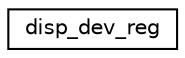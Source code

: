 digraph "Graphical Class Hierarchy"
{
 // LATEX_PDF_SIZE
  edge [fontname="Helvetica",fontsize="10",labelfontname="Helvetica",labelfontsize="10"];
  node [fontname="Helvetica",fontsize="10",shape=record];
  rankdir="LR";
  Node0 [label="disp_dev_reg",height=0.2,width=0.4,color="black", fillcolor="white", style="filled",URL="$structdisp__dev__reg.html",tooltip="Disp dev registry entry."];
}
